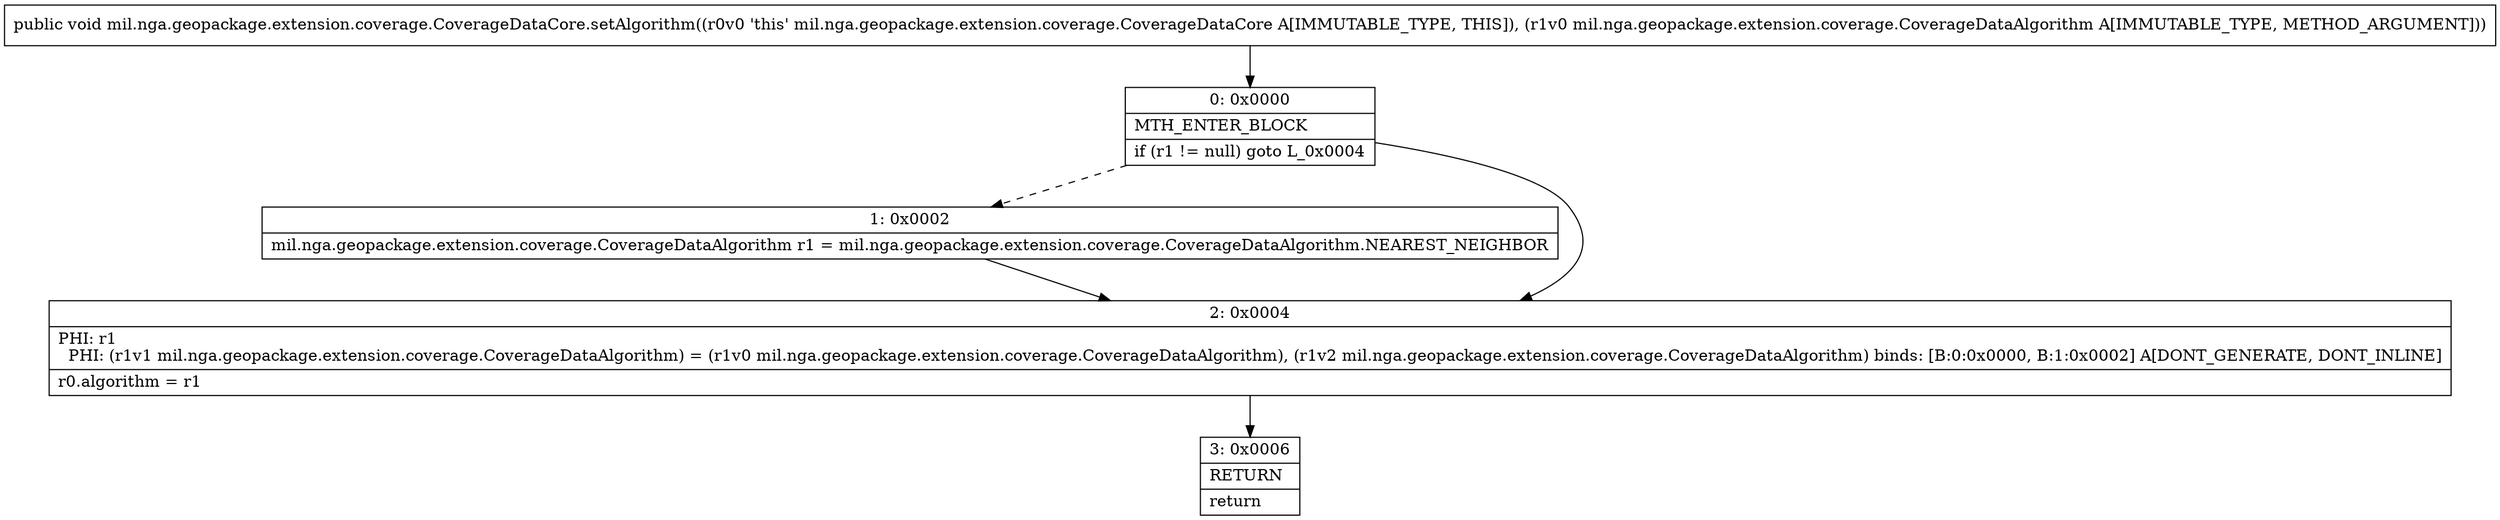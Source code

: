digraph "CFG formil.nga.geopackage.extension.coverage.CoverageDataCore.setAlgorithm(Lmil\/nga\/geopackage\/extension\/coverage\/CoverageDataAlgorithm;)V" {
Node_0 [shape=record,label="{0\:\ 0x0000|MTH_ENTER_BLOCK\l|if (r1 != null) goto L_0x0004\l}"];
Node_1 [shape=record,label="{1\:\ 0x0002|mil.nga.geopackage.extension.coverage.CoverageDataAlgorithm r1 = mil.nga.geopackage.extension.coverage.CoverageDataAlgorithm.NEAREST_NEIGHBOR\l}"];
Node_2 [shape=record,label="{2\:\ 0x0004|PHI: r1 \l  PHI: (r1v1 mil.nga.geopackage.extension.coverage.CoverageDataAlgorithm) = (r1v0 mil.nga.geopackage.extension.coverage.CoverageDataAlgorithm), (r1v2 mil.nga.geopackage.extension.coverage.CoverageDataAlgorithm) binds: [B:0:0x0000, B:1:0x0002] A[DONT_GENERATE, DONT_INLINE]\l|r0.algorithm = r1\l}"];
Node_3 [shape=record,label="{3\:\ 0x0006|RETURN\l|return\l}"];
MethodNode[shape=record,label="{public void mil.nga.geopackage.extension.coverage.CoverageDataCore.setAlgorithm((r0v0 'this' mil.nga.geopackage.extension.coverage.CoverageDataCore A[IMMUTABLE_TYPE, THIS]), (r1v0 mil.nga.geopackage.extension.coverage.CoverageDataAlgorithm A[IMMUTABLE_TYPE, METHOD_ARGUMENT])) }"];
MethodNode -> Node_0;
Node_0 -> Node_1[style=dashed];
Node_0 -> Node_2;
Node_1 -> Node_2;
Node_2 -> Node_3;
}

